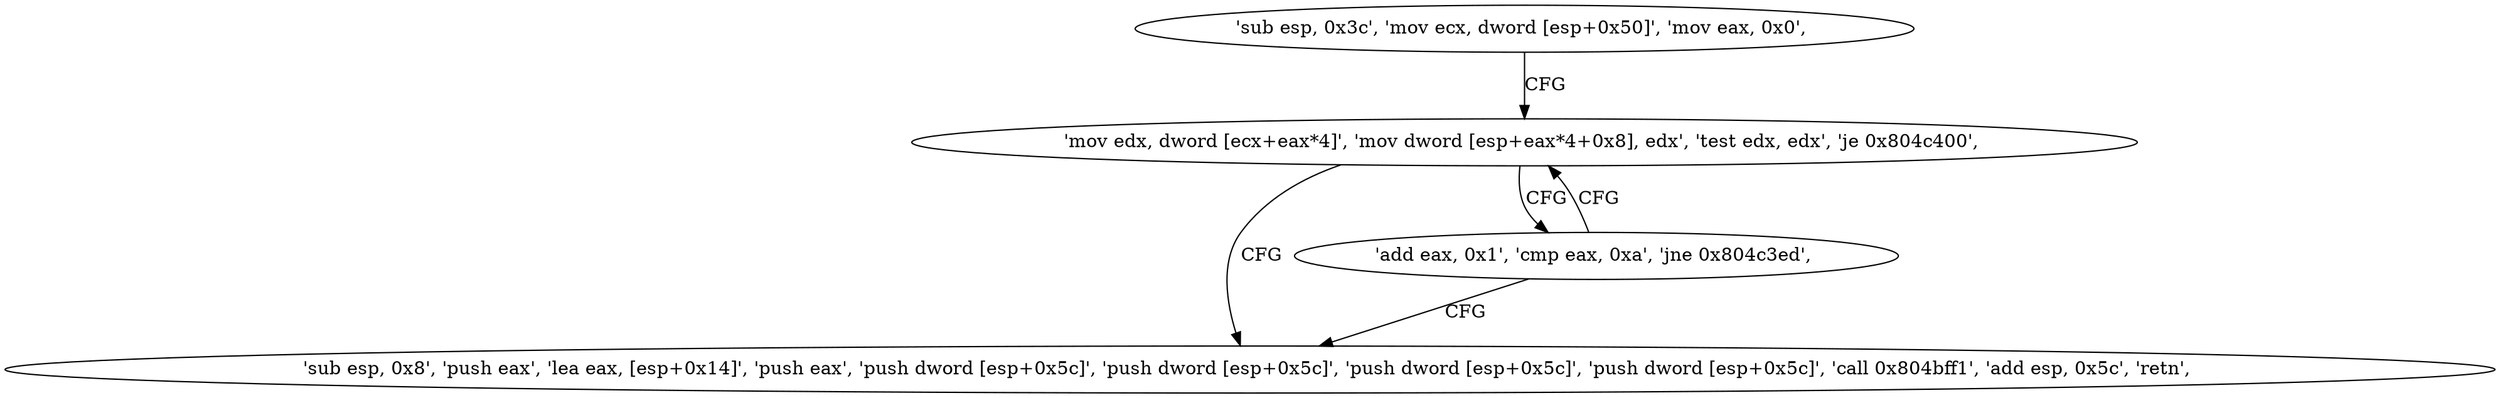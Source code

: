 digraph "func" {
"134530017" [label = "'sub esp, 0x3c', 'mov ecx, dword [esp+0x50]', 'mov eax, 0x0', " ]
"134530029" [label = "'mov edx, dword [ecx+eax*4]', 'mov dword [esp+eax*4+0x8], edx', 'test edx, edx', 'je 0x804c400', " ]
"134530048" [label = "'sub esp, 0x8', 'push eax', 'lea eax, [esp+0x14]', 'push eax', 'push dword [esp+0x5c]', 'push dword [esp+0x5c]', 'push dword [esp+0x5c]', 'push dword [esp+0x5c]', 'call 0x804bff1', 'add esp, 0x5c', 'retn', " ]
"134530040" [label = "'add eax, 0x1', 'cmp eax, 0xa', 'jne 0x804c3ed', " ]
"134530017" -> "134530029" [ label = "CFG" ]
"134530029" -> "134530048" [ label = "CFG" ]
"134530029" -> "134530040" [ label = "CFG" ]
"134530040" -> "134530029" [ label = "CFG" ]
"134530040" -> "134530048" [ label = "CFG" ]
}
